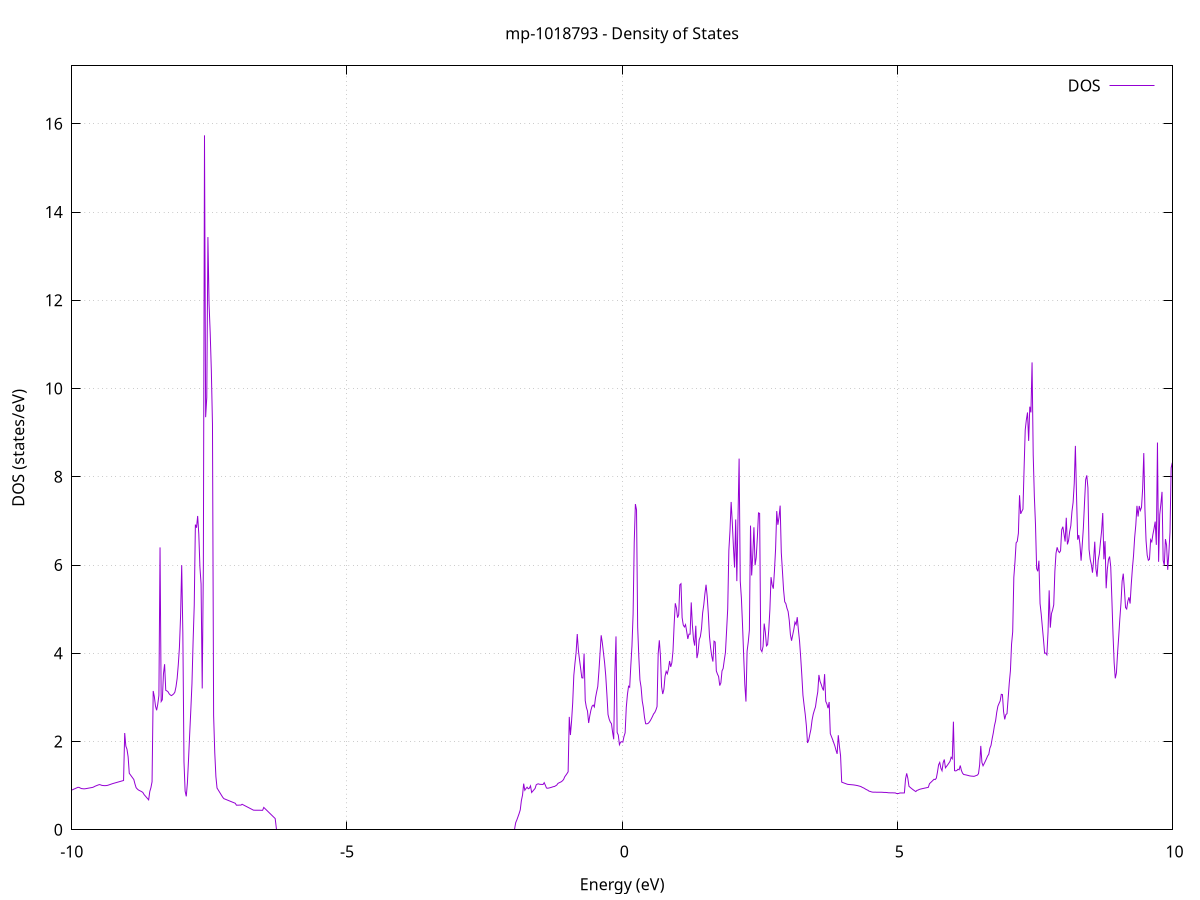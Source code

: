 set title 'mp-1018793 - Density of States'
set xlabel 'Energy (eV)'
set ylabel 'DOS (states/eV)'
set grid
set xrange [-10:10]
set yrange [0:17.313]
set xzeroaxis lt -1
set terminal png size 800,600
set output 'mp-1018793_dos_gnuplot.png'
plot '-' using 1:2 with lines title 'DOS'
-24.386400 0.000000
-24.365700 0.000000
-24.345000 0.000000
-24.324300 0.000000
-24.303500 0.000000
-24.282800 0.000000
-24.262100 0.000000
-24.241400 0.000000
-24.220700 0.000000
-24.200000 0.000000
-24.179300 0.000000
-24.158600 0.000000
-24.137800 0.000000
-24.117100 0.000000
-24.096400 0.000000
-24.075700 0.000000
-24.055000 0.000000
-24.034300 0.000000
-24.013600 0.000000
-23.992900 0.000000
-23.972100 0.000000
-23.951400 0.000000
-23.930700 0.000000
-23.910000 0.000000
-23.889300 0.000000
-23.868600 0.000000
-23.847900 0.000000
-23.827200 0.000000
-23.806400 0.000000
-23.785700 0.000000
-23.765000 0.000000
-23.744300 0.000000
-23.723600 0.000000
-23.702900 0.000000
-23.682200 0.000000
-23.661500 0.000000
-23.640700 0.000000
-23.620000 0.000000
-23.599300 0.000000
-23.578600 0.000000
-23.557900 0.000000
-23.537200 0.000000
-23.516500 0.000000
-23.495800 0.000000
-23.475000 0.000000
-23.454300 0.000000
-23.433600 0.000000
-23.412900 0.000000
-23.392200 0.000000
-23.371500 0.000000
-23.350800 0.000000
-23.330100 0.000000
-23.309300 0.000000
-23.288600 0.000000
-23.267900 0.000000
-23.247200 0.000000
-23.226500 0.000000
-23.205800 0.000000
-23.185100 0.000000
-23.164400 0.000000
-23.143600 0.000000
-23.122900 0.000000
-23.102200 0.000000
-23.081500 0.000000
-23.060800 0.000000
-23.040100 0.000000
-23.019400 0.000000
-22.998700 0.000000
-22.978000 0.000000
-22.957200 0.000000
-22.936500 0.000000
-22.915800 0.000000
-22.895100 0.000000
-22.874400 0.000000
-22.853700 0.000000
-22.833000 0.000000
-22.812300 0.000000
-22.791500 0.000000
-22.770800 0.000000
-22.750100 0.000000
-22.729400 0.000000
-22.708700 0.000000
-22.688000 0.000000
-22.667300 0.000000
-22.646600 0.000000
-22.625800 0.000000
-22.605100 0.000000
-22.584400 0.000000
-22.563700 0.000000
-22.543000 0.000000
-22.522300 0.000000
-22.501600 93.036800
-22.480900 114.263600
-22.460100 92.543000
-22.439400 213.676900
-22.418700 0.000000
-22.398000 0.000000
-22.377300 0.000000
-22.356600 0.000000
-22.335900 0.000000
-22.315200 0.000000
-22.294400 0.000000
-22.273700 0.000000
-22.253000 0.000000
-22.232300 0.000000
-22.211600 0.000000
-22.190900 0.000000
-22.170200 0.000000
-22.149500 0.000000
-22.128700 0.000000
-22.108000 0.000000
-22.087300 0.000000
-22.066600 0.000000
-22.045900 0.000000
-22.025200 0.000000
-22.004500 0.000000
-21.983800 0.000000
-21.963000 0.000000
-21.942300 0.000000
-21.921600 0.000000
-21.900900 0.000000
-21.880200 0.000000
-21.859500 0.000000
-21.838800 0.000000
-21.818100 0.000000
-21.797300 0.000000
-21.776600 0.000000
-21.755900 0.000000
-21.735200 0.000000
-21.714500 0.000000
-21.693800 0.000000
-21.673100 0.000000
-21.652400 0.000000
-21.631700 0.000000
-21.610900 0.000000
-21.590200 0.000000
-21.569500 0.000000
-21.548800 0.000000
-21.528100 0.000000
-21.507400 0.000000
-21.486700 0.000000
-21.466000 0.000000
-21.445200 0.000000
-21.424500 0.000000
-21.403800 0.000000
-21.383100 0.000000
-21.362400 0.000000
-21.341700 0.000000
-21.321000 0.000000
-21.300300 0.000000
-21.279500 0.000000
-21.258800 0.000000
-21.238100 0.000000
-21.217400 0.000000
-21.196700 0.000000
-21.176000 0.000000
-21.155300 0.000000
-21.134600 0.000000
-21.113800 0.000000
-21.093100 0.000000
-21.072400 0.000000
-21.051700 0.000000
-21.031000 0.000000
-21.010300 0.000000
-20.989600 0.000000
-20.968900 0.000000
-20.948100 0.000000
-20.927400 0.000000
-20.906700 0.000000
-20.886000 0.000000
-20.865300 0.000000
-20.844600 0.000000
-20.823900 0.000000
-20.803200 0.000000
-20.782400 0.000000
-20.761700 0.000000
-20.741000 0.000000
-20.720300 0.000000
-20.699600 0.000000
-20.678900 0.000000
-20.658200 0.000000
-20.637500 0.000000
-20.616700 0.000000
-20.596000 0.000000
-20.575300 0.000000
-20.554600 0.000000
-20.533900 0.000000
-20.513200 0.000000
-20.492500 0.000000
-20.471800 0.000000
-20.451000 0.000000
-20.430300 0.000000
-20.409600 0.000000
-20.388900 0.000000
-20.368200 0.000000
-20.347500 0.000000
-20.326800 0.000000
-20.306100 0.000000
-20.285400 0.000000
-20.264600 0.000000
-20.243900 0.000000
-20.223200 0.000000
-20.202500 0.000000
-20.181800 0.000000
-20.161100 0.000000
-20.140400 0.000000
-20.119700 0.000000
-20.098900 0.000000
-20.078200 0.000000
-20.057500 0.000000
-20.036800 0.000000
-20.016100 0.000000
-19.995400 0.000000
-19.974700 0.000000
-19.954000 0.000000
-19.933200 0.000000
-19.912500 0.000000
-19.891800 0.000000
-19.871100 0.000000
-19.850400 0.000000
-19.829700 0.000000
-19.809000 0.000000
-19.788300 0.000000
-19.767500 0.000000
-19.746800 0.000000
-19.726100 0.000000
-19.705400 0.000000
-19.684700 0.000000
-19.664000 0.000000
-19.643300 0.000000
-19.622600 0.000000
-19.601800 0.000000
-19.581100 0.000000
-19.560400 0.000000
-19.539700 0.000000
-19.519000 0.000000
-19.498300 0.000000
-19.477600 0.000000
-19.456900 0.000000
-19.436100 0.000000
-19.415400 0.000000
-19.394700 0.000000
-19.374000 0.000000
-19.353300 0.000000
-19.332600 0.000000
-19.311900 0.000000
-19.291200 0.000000
-19.270400 0.000000
-19.249700 0.000000
-19.229000 0.000000
-19.208300 0.000000
-19.187600 0.000000
-19.166900 0.000000
-19.146200 0.000000
-19.125500 0.000000
-19.104700 0.000000
-19.084000 0.000000
-19.063300 0.000000
-19.042600 0.000000
-19.021900 0.000000
-19.001200 0.000000
-18.980500 0.000000
-18.959800 0.000000
-18.939100 0.000000
-18.918300 0.000000
-18.897600 0.000000
-18.876900 0.000000
-18.856200 0.000000
-18.835500 0.000000
-18.814800 0.000000
-18.794100 0.000000
-18.773400 0.000000
-18.752600 0.000000
-18.731900 0.000000
-18.711200 0.000000
-18.690500 0.000000
-18.669800 0.000000
-18.649100 0.000000
-18.628400 0.000000
-18.607700 0.000000
-18.586900 0.000000
-18.566200 0.000000
-18.545500 0.000000
-18.524800 0.000000
-18.504100 0.000000
-18.483400 0.000000
-18.462700 0.000000
-18.442000 0.000000
-18.421200 0.000000
-18.400500 0.000000
-18.379800 0.000000
-18.359100 0.000000
-18.338400 0.000000
-18.317700 0.000000
-18.297000 0.000000
-18.276300 0.000000
-18.255500 0.000000
-18.234800 0.000000
-18.214100 0.000000
-18.193400 0.000000
-18.172700 0.000000
-18.152000 0.000000
-18.131300 0.000000
-18.110600 0.000000
-18.089800 0.000000
-18.069100 0.000000
-18.048400 0.000000
-18.027700 0.000000
-18.007000 0.000000
-17.986300 0.000000
-17.965600 0.000000
-17.944900 0.000000
-17.924100 0.000000
-17.903400 0.000000
-17.882700 0.000000
-17.862000 0.000000
-17.841300 0.000000
-17.820600 0.000000
-17.799900 0.000000
-17.779200 0.000000
-17.758500 0.000000
-17.737700 0.000000
-17.717000 0.000000
-17.696300 0.000000
-17.675600 0.000000
-17.654900 0.000000
-17.634200 0.000000
-17.613500 0.000000
-17.592800 0.000000
-17.572000 0.000000
-17.551300 0.000000
-17.530600 0.000000
-17.509900 0.000000
-17.489200 0.000000
-17.468500 0.000000
-17.447800 0.000000
-17.427100 0.000000
-17.406300 0.000000
-17.385600 0.000000
-17.364900 0.000000
-17.344200 0.000000
-17.323500 0.000000
-17.302800 0.000000
-17.282100 0.000000
-17.261400 0.000000
-17.240600 0.000000
-17.219900 0.000000
-17.199200 0.000000
-17.178500 0.000000
-17.157800 0.000000
-17.137100 0.000000
-17.116400 0.000000
-17.095700 0.000000
-17.074900 0.000000
-17.054200 0.000000
-17.033500 0.000000
-17.012800 0.000000
-16.992100 0.000000
-16.971400 0.000000
-16.950700 0.000000
-16.930000 0.000000
-16.909200 0.000000
-16.888500 0.000000
-16.867800 0.000000
-16.847100 0.000000
-16.826400 0.000000
-16.805700 0.000000
-16.785000 0.000000
-16.764300 0.000000
-16.743500 0.000000
-16.722800 0.000000
-16.702100 0.000000
-16.681400 0.000000
-16.660700 0.000000
-16.640000 0.000000
-16.619300 0.000000
-16.598600 0.000000
-16.577800 0.000000
-16.557100 0.000000
-16.536400 0.000000
-16.515700 0.000000
-16.495000 0.000000
-16.474300 0.000000
-16.453600 0.000000
-16.432900 0.000000
-16.412200 0.000000
-16.391400 0.000000
-16.370700 0.000000
-16.350000 0.000000
-16.329300 0.000000
-16.308600 0.000000
-16.287900 0.000000
-16.267200 0.000000
-16.246500 0.000000
-16.225700 0.000000
-16.205000 0.000000
-16.184300 0.000000
-16.163600 0.000000
-16.142900 0.000000
-16.122200 0.000000
-16.101500 0.000000
-16.080800 0.000000
-16.060000 0.000000
-16.039300 0.000000
-16.018600 0.000000
-15.997900 0.000000
-15.977200 0.000000
-15.956500 0.000000
-15.935800 0.000000
-15.915100 0.000000
-15.894300 0.000000
-15.873600 0.000000
-15.852900 0.000000
-15.832200 0.000000
-15.811500 0.000000
-15.790800 0.000000
-15.770100 0.000000
-15.749400 0.000000
-15.728600 0.000000
-15.707900 0.000000
-15.687200 0.000000
-15.666500 0.000000
-15.645800 0.000000
-15.625100 0.000000
-15.604400 0.000000
-15.583700 0.000000
-15.562900 0.000000
-15.542200 0.000000
-15.521500 0.000000
-15.500800 0.000000
-15.480100 0.000000
-15.459400 0.000000
-15.438700 0.000000
-15.418000 0.000000
-15.397200 0.000000
-15.376500 0.000000
-15.355800 0.000000
-15.335100 0.000000
-15.314400 0.000000
-15.293700 0.000000
-15.273000 0.000000
-15.252300 0.000000
-15.231500 0.000000
-15.210800 0.000000
-15.190100 0.000000
-15.169400 0.000000
-15.148700 0.000000
-15.128000 0.000000
-15.107300 0.000000
-15.086600 0.000000
-15.065900 0.000000
-15.045100 0.000000
-15.024400 0.000000
-15.003700 0.000000
-14.983000 0.000000
-14.962300 0.000000
-14.941600 0.000000
-14.920900 0.000000
-14.900200 0.000000
-14.879400 0.000000
-14.858700 0.000000
-14.838000 0.000000
-14.817300 0.000000
-14.796600 0.000000
-14.775900 0.000000
-14.755200 0.000000
-14.734500 0.000000
-14.713700 0.000000
-14.693000 0.000000
-14.672300 0.000000
-14.651600 0.000000
-14.630900 0.000000
-14.610200 0.000000
-14.589500 0.000000
-14.568800 0.000000
-14.548000 0.000000
-14.527300 0.000000
-14.506600 0.000000
-14.485900 0.000000
-14.465200 0.000000
-14.444500 0.000000
-14.423800 0.000000
-14.403100 0.000000
-14.382300 0.000000
-14.361600 0.000000
-14.340900 0.000000
-14.320200 0.000000
-14.299500 0.000000
-14.278800 0.000000
-14.258100 0.000000
-14.237400 0.000000
-14.216600 0.000000
-14.195900 0.000000
-14.175200 0.000000
-14.154500 0.000000
-14.133800 0.000000
-14.113100 0.000000
-14.092400 0.000000
-14.071700 0.000000
-14.050900 0.000000
-14.030200 0.000000
-14.009500 0.000000
-13.988800 0.000000
-13.968100 0.000000
-13.947400 0.000000
-13.926700 0.000000
-13.906000 0.000000
-13.885200 0.000000
-13.864500 0.000000
-13.843800 0.000000
-13.823100 0.000000
-13.802400 0.000000
-13.781700 0.000000
-13.761000 0.000000
-13.740300 0.000000
-13.719600 0.000000
-13.698800 0.000000
-13.678100 0.000000
-13.657400 0.000000
-13.636700 0.000000
-13.616000 0.000000
-13.595300 0.000000
-13.574600 0.000000
-13.553900 0.000000
-13.533100 0.000000
-13.512400 0.000000
-13.491700 0.000000
-13.471000 0.000000
-13.450300 0.000000
-13.429600 0.000000
-13.408900 0.000000
-13.388200 0.000000
-13.367400 0.000000
-13.346700 0.000000
-13.326000 0.000000
-13.305300 0.000000
-13.284600 0.000000
-13.263900 0.000000
-13.243200 0.000000
-13.222500 0.000000
-13.201700 0.000000
-13.181000 0.000000
-13.160300 0.000000
-13.139600 0.000000
-13.118900 0.000000
-13.098200 0.000000
-13.077500 0.000000
-13.056800 0.000000
-13.036000 0.000000
-13.015300 0.000000
-12.994600 0.000000
-12.973900 0.000000
-12.953200 0.000000
-12.932500 0.000000
-12.911800 0.000000
-12.891100 0.000000
-12.870300 0.000000
-12.849600 0.000000
-12.828900 0.000000
-12.808200 0.000000
-12.787500 0.000000
-12.766800 0.000000
-12.746100 0.000000
-12.725400 0.000000
-12.704600 0.000000
-12.683900 0.000000
-12.663200 0.000000
-12.642500 0.000000
-12.621800 0.000000
-12.601100 0.000000
-12.580400 0.000000
-12.559700 0.000000
-12.538900 0.000000
-12.518200 0.000000
-12.497500 0.000000
-12.476800 0.000000
-12.456100 0.000000
-12.435400 0.000000
-12.414700 0.000000
-12.394000 0.000000
-12.373300 0.000000
-12.352500 0.000000
-12.331800 0.000000
-12.311100 0.000000
-12.290400 0.000000
-12.269700 0.000000
-12.249000 0.000000
-12.228300 0.000000
-12.207600 0.000000
-12.186800 0.000000
-12.166100 0.000000
-12.145400 0.000000
-12.124700 0.000000
-12.104000 0.000000
-12.083300 0.000000
-12.062600 0.000000
-12.041900 0.000000
-12.021100 0.000000
-12.000400 0.000000
-11.979700 0.000000
-11.959000 0.000000
-11.938300 0.000000
-11.917600 0.000000
-11.896900 0.000000
-11.876200 0.000000
-11.855400 0.000000
-11.834700 0.000000
-11.814000 0.000000
-11.793300 0.000000
-11.772600 0.000000
-11.751900 0.000000
-11.731200 0.000000
-11.710500 0.000000
-11.689700 0.000000
-11.669000 0.000000
-11.648300 0.000000
-11.627600 0.000000
-11.606900 0.000000
-11.586200 0.000000
-11.565500 0.000000
-11.544800 0.000000
-11.524000 0.000000
-11.503300 0.000000
-11.482600 0.000000
-11.461900 0.000000
-11.441200 0.000000
-11.420500 0.000000
-11.399800 0.000000
-11.379100 0.000000
-11.358300 0.000000
-11.337600 0.000000
-11.316900 0.000000
-11.296200 0.000000
-11.275500 0.000000
-11.254800 0.000000
-11.234100 0.000000
-11.213400 0.000000
-11.192700 0.000000
-11.171900 0.000000
-11.151200 0.000000
-11.130500 0.000000
-11.109800 0.000000
-11.089100 0.000000
-11.068400 0.000000
-11.047700 0.000000
-11.027000 0.000000
-11.006200 0.000000
-10.985500 0.000000
-10.964800 0.000000
-10.944100 0.000000
-10.923400 0.000000
-10.902700 0.000000
-10.882000 0.000000
-10.861300 0.000000
-10.840500 0.000000
-10.819800 0.000000
-10.799100 0.000000
-10.778400 0.000000
-10.757700 0.000000
-10.737000 0.000000
-10.716300 0.000000
-10.695600 0.000000
-10.674800 0.000000
-10.654100 0.000000
-10.633400 0.000000
-10.612700 0.000000
-10.592000 0.000000
-10.571300 0.000000
-10.550600 0.000000
-10.529900 0.000000
-10.509100 0.000000
-10.488400 0.000000
-10.467700 0.363800
-10.447000 0.586500
-10.426300 0.687700
-10.405600 0.801500
-10.384900 0.915300
-10.364200 0.951000
-10.343400 0.920300
-10.322700 0.838900
-10.302000 0.839400
-10.281300 0.840000
-10.260600 0.844200
-10.239900 0.861000
-10.219200 0.890100
-10.198500 0.921600
-10.177700 0.953200
-10.157000 0.943000
-10.136300 0.916300
-10.115600 0.888500
-10.094900 0.879200
-10.074200 0.869800
-10.053500 0.871900
-10.032800 0.882100
-10.012000 0.893600
-9.991300 0.905000
-9.970600 0.916400
-9.949900 0.927800
-9.929200 0.939300
-9.908500 0.950700
-9.887800 0.962100
-9.867100 0.960100
-9.846400 0.946400
-9.825600 0.934100
-9.804900 0.931100
-9.784200 0.928200
-9.763500 0.928600
-9.742800 0.932700
-9.722100 0.937500
-9.701400 0.942200
-9.680700 0.947000
-9.659900 0.951700
-9.639200 0.956400
-9.618500 0.961200
-9.597800 0.973300
-9.577100 0.987200
-9.556400 0.997500
-9.535700 1.007800
-9.515000 1.018000
-9.494200 1.024300
-9.473500 1.015900
-9.452800 1.006400
-9.432100 1.003200
-9.411400 1.000400
-9.390700 1.000500
-9.370000 1.002700
-9.349300 1.007200
-9.328500 1.015600
-9.307800 1.024600
-9.287100 1.033600
-9.266400 1.042600
-9.245700 1.050700
-9.225000 1.058100
-9.204300 1.065500
-9.183600 1.072800
-9.162800 1.080200
-9.142100 1.087500
-9.121400 1.094900
-9.100700 1.102200
-9.080000 1.109600
-9.059300 1.117000
-9.038600 2.192800
-9.017900 1.896300
-8.997100 1.825000
-8.976400 1.652700
-8.955700 1.280800
-8.935000 1.245400
-8.914300 1.210000
-8.893600 1.174600
-8.872900 1.139200
-8.852200 1.038200
-8.831400 0.955100
-8.810700 0.925000
-8.790000 0.902200
-8.769300 0.889000
-8.748600 0.875800
-8.727900 0.862600
-8.707200 0.842800
-8.686500 0.797800
-8.665700 0.767900
-8.645000 0.738000
-8.624300 0.708200
-8.603600 0.678300
-8.582900 0.866200
-8.562200 0.954100
-8.541500 1.088900
-8.520800 3.145800
-8.500100 3.018500
-8.479300 2.803800
-8.458600 2.708600
-8.437900 2.846300
-8.417200 3.045100
-8.396500 6.399700
-8.375800 2.906900
-8.355100 2.947200
-8.334400 3.533200
-8.313600 3.752500
-8.292900 3.161400
-8.272200 3.147300
-8.251500 3.127800
-8.230800 3.081300
-8.210100 3.055400
-8.189400 3.040500
-8.168700 3.058800
-8.147900 3.080700
-8.127200 3.118900
-8.106500 3.241200
-8.085800 3.429600
-8.065100 3.739300
-8.044400 4.132500
-8.023700 4.830400
-8.003000 5.996700
-7.982200 4.460300
-7.961500 1.538100
-7.940800 0.875800
-7.920100 0.757300
-7.899400 1.061400
-7.878700 1.600300
-7.858000 2.162900
-7.837300 2.715100
-7.816500 3.312900
-7.795800 4.271700
-7.775100 5.085700
-7.754400 6.916000
-7.733700 6.846300
-7.713000 7.112400
-7.692300 6.700000
-7.671600 5.948300
-7.650800 5.570900
-7.630100 3.202800
-7.609400 5.982200
-7.588700 15.739100
-7.568000 9.350900
-7.547300 9.795700
-7.526600 13.433100
-7.505900 11.921600
-7.485100 11.260400
-7.464400 10.407700
-7.443700 9.184000
-7.423000 2.589400
-7.402300 1.751000
-7.381600 1.206700
-7.360900 0.945700
-7.340200 0.903800
-7.319400 0.861800
-7.298700 0.819900
-7.278000 0.777900
-7.257300 0.736000
-7.236600 0.705800
-7.215900 0.695200
-7.195200 0.684700
-7.174500 0.674100
-7.153800 0.663600
-7.133000 0.653100
-7.112300 0.642500
-7.091600 0.632000
-7.070900 0.621400
-7.050200 0.610900
-7.029500 0.600300
-7.008800 0.557100
-6.988100 0.557700
-6.967300 0.558400
-6.946600 0.559000
-6.925900 0.559600
-6.905200 0.577900
-6.884500 0.564500
-6.863800 0.551200
-6.843100 0.537800
-6.822400 0.524400
-6.801600 0.511000
-6.780900 0.497600
-6.760200 0.484200
-6.739500 0.470900
-6.718800 0.457500
-6.698100 0.444100
-6.677400 0.443500
-6.656700 0.443200
-6.635900 0.443000
-6.615200 0.442700
-6.594500 0.442500
-6.573800 0.442200
-6.553100 0.442000
-6.532400 0.441700
-6.511700 0.506900
-6.491000 0.481700
-6.470200 0.456500
-6.449500 0.431300
-6.428800 0.406000
-6.408100 0.380800
-6.387400 0.355600
-6.366700 0.330300
-6.346000 0.305100
-6.325300 0.279900
-6.304500 0.254600
-6.283800 0.000000
-6.263100 0.000000
-6.242400 0.000000
-6.221700 0.000000
-6.201000 0.000000
-6.180300 0.000000
-6.159600 0.000000
-6.138800 0.000000
-6.118100 0.000000
-6.097400 0.000000
-6.076700 0.000000
-6.056000 0.000000
-6.035300 0.000000
-6.014600 0.000000
-5.993900 0.000000
-5.973100 0.000000
-5.952400 0.000000
-5.931700 0.000000
-5.911000 0.000000
-5.890300 0.000000
-5.869600 0.000000
-5.848900 0.000000
-5.828200 0.000000
-5.807500 0.000000
-5.786700 0.000000
-5.766000 0.000000
-5.745300 0.000000
-5.724600 0.000000
-5.703900 0.000000
-5.683200 0.000000
-5.662500 0.000000
-5.641800 0.000000
-5.621000 0.000000
-5.600300 0.000000
-5.579600 0.000000
-5.558900 0.000000
-5.538200 0.000000
-5.517500 0.000000
-5.496800 0.000000
-5.476100 0.000000
-5.455300 0.000000
-5.434600 0.000000
-5.413900 0.000000
-5.393200 0.000000
-5.372500 0.000000
-5.351800 0.000000
-5.331100 0.000000
-5.310400 0.000000
-5.289600 0.000000
-5.268900 0.000000
-5.248200 0.000000
-5.227500 0.000000
-5.206800 0.000000
-5.186100 0.000000
-5.165400 0.000000
-5.144700 0.000000
-5.123900 0.000000
-5.103200 0.000000
-5.082500 0.000000
-5.061800 0.000000
-5.041100 0.000000
-5.020400 0.000000
-4.999700 0.000000
-4.979000 0.000000
-4.958200 0.000000
-4.937500 0.000000
-4.916800 0.000000
-4.896100 0.000000
-4.875400 0.000000
-4.854700 0.000000
-4.834000 0.000000
-4.813300 0.000000
-4.792500 0.000000
-4.771800 0.000000
-4.751100 0.000000
-4.730400 0.000000
-4.709700 0.000000
-4.689000 0.000000
-4.668300 0.000000
-4.647600 0.000000
-4.626900 0.000000
-4.606100 0.000000
-4.585400 0.000000
-4.564700 0.000000
-4.544000 0.000000
-4.523300 0.000000
-4.502600 0.000000
-4.481900 0.000000
-4.461200 0.000000
-4.440400 0.000000
-4.419700 0.000000
-4.399000 0.000000
-4.378300 0.000000
-4.357600 0.000000
-4.336900 0.000000
-4.316200 0.000000
-4.295500 0.000000
-4.274700 0.000000
-4.254000 0.000000
-4.233300 0.000000
-4.212600 0.000000
-4.191900 0.000000
-4.171200 0.000000
-4.150500 0.000000
-4.129800 0.000000
-4.109000 0.000000
-4.088300 0.000000
-4.067600 0.000000
-4.046900 0.000000
-4.026200 0.000000
-4.005500 0.000000
-3.984800 0.000000
-3.964100 0.000000
-3.943300 0.000000
-3.922600 0.000000
-3.901900 0.000000
-3.881200 0.000000
-3.860500 0.000000
-3.839800 0.000000
-3.819100 0.000000
-3.798400 0.000000
-3.777600 0.000000
-3.756900 0.000000
-3.736200 0.000000
-3.715500 0.000000
-3.694800 0.000000
-3.674100 0.000000
-3.653400 0.000000
-3.632700 0.000000
-3.611900 0.000000
-3.591200 0.000000
-3.570500 0.000000
-3.549800 0.000000
-3.529100 0.000000
-3.508400 0.000000
-3.487700 0.000000
-3.467000 0.000000
-3.446200 0.000000
-3.425500 0.000000
-3.404800 0.000000
-3.384100 0.000000
-3.363400 0.000000
-3.342700 0.000000
-3.322000 0.000000
-3.301300 0.000000
-3.280600 0.000000
-3.259800 0.000000
-3.239100 0.000000
-3.218400 0.000000
-3.197700 0.000000
-3.177000 0.000000
-3.156300 0.000000
-3.135600 0.000000
-3.114900 0.000000
-3.094100 0.000000
-3.073400 0.000000
-3.052700 0.000000
-3.032000 0.000000
-3.011300 0.000000
-2.990600 0.000000
-2.969900 0.000000
-2.949200 0.000000
-2.928400 0.000000
-2.907700 0.000000
-2.887000 0.000000
-2.866300 0.000000
-2.845600 0.000000
-2.824900 0.000000
-2.804200 0.000000
-2.783500 0.000000
-2.762700 0.000000
-2.742000 0.000000
-2.721300 0.000000
-2.700600 0.000000
-2.679900 0.000000
-2.659200 0.000000
-2.638500 0.000000
-2.617800 0.000000
-2.597000 0.000000
-2.576300 0.000000
-2.555600 0.000000
-2.534900 0.000000
-2.514200 0.000000
-2.493500 0.000000
-2.472800 0.000000
-2.452100 0.000000
-2.431300 0.000000
-2.410600 0.000000
-2.389900 0.000000
-2.369200 0.000000
-2.348500 0.000000
-2.327800 0.000000
-2.307100 0.000000
-2.286400 0.000000
-2.265600 0.000000
-2.244900 0.000000
-2.224200 0.000000
-2.203500 0.000000
-2.182800 0.000000
-2.162100 0.000000
-2.141400 0.000000
-2.120700 0.000000
-2.099900 0.000000
-2.079200 0.000000
-2.058500 0.000000
-2.037800 0.000000
-2.017100 0.000000
-1.996400 0.000000
-1.975700 0.000000
-1.955000 0.000000
-1.934300 0.160200
-1.913500 0.222500
-1.892800 0.293800
-1.872100 0.367000
-1.851400 0.450500
-1.830700 0.664100
-1.810000 0.785500
-1.789300 1.045500
-1.768600 0.895500
-1.747800 0.934300
-1.727100 0.965400
-1.706400 0.929200
-1.685700 0.942800
-1.665000 0.995200
-1.644300 0.845000
-1.623600 0.875400
-1.602900 0.905800
-1.582100 0.936200
-1.561400 1.018100
-1.540700 1.035800
-1.520000 1.040600
-1.499300 1.030800
-1.478600 1.029200
-1.457900 1.027800
-1.437200 1.026600
-1.416400 1.067700
-1.395700 1.010500
-1.375000 0.947400
-1.354300 0.941200
-1.333600 0.946000
-1.312900 0.952000
-1.292200 0.959500
-1.271500 0.968000
-1.250700 0.977300
-1.230000 0.980600
-1.209300 0.996400
-1.188600 1.012100
-1.167900 1.049000
-1.147200 1.064200
-1.126500 1.076000
-1.105800 1.088700
-1.085000 1.109700
-1.064300 1.138700
-1.043600 1.200100
-1.022900 1.235400
-1.002200 1.273200
-0.981500 1.314000
-0.960800 2.558000
-0.940100 2.147100
-0.919300 2.458300
-0.898600 2.874700
-0.877900 3.501100
-0.857200 3.774400
-0.836500 4.016100
-0.815800 4.435900
-0.795100 4.066900
-0.774400 3.851400
-0.753600 3.651300
-0.732900 3.445300
-0.712200 3.439400
-0.691500 3.994200
-0.670800 2.927700
-0.650100 2.774100
-0.629400 2.689500
-0.608700 2.420500
-0.588000 2.582500
-0.567200 2.711300
-0.546500 2.801000
-0.525800 2.826300
-0.505100 2.783600
-0.484400 2.988000
-0.463700 3.125000
-0.443000 3.245400
-0.422300 3.589300
-0.401500 4.008100
-0.380800 4.407900
-0.360100 4.236300
-0.339400 4.011000
-0.318700 3.784200
-0.298000 3.490700
-0.277300 3.074100
-0.256600 2.612100
-0.235800 2.507000
-0.215100 2.441100
-0.194400 2.404900
-0.173700 2.212600
-0.153000 2.051200
-0.132300 3.551900
-0.111600 4.383000
-0.090900 2.206600
-0.070100 2.147000
-0.049400 1.928400
-0.028700 1.986200
-0.008000 1.994900
0.012700 1.987100
0.033400 2.113700
0.054100 2.196600
0.074800 2.768400
0.095600 3.061400
0.116300 3.253600
0.137000 3.230400
0.157700 3.723000
0.178400 4.168400
0.199100 4.891200
0.219800 6.522000
0.240500 7.382000
0.261300 7.250100
0.282000 4.598100
0.302700 3.929300
0.323400 3.395800
0.344100 3.232800
0.364800 2.921700
0.385500 2.772300
0.406200 2.546400
0.427000 2.403500
0.447700 2.401000
0.468400 2.408100
0.489100 2.432900
0.509800 2.469800
0.530500 2.516900
0.551200 2.568900
0.571900 2.625800
0.592700 2.657300
0.613400 2.713700
0.634100 2.792700
0.654800 3.991000
0.675500 4.294800
0.696200 3.933200
0.716900 3.241200
0.737600 3.076800
0.758300 3.181000
0.779100 3.475400
0.799800 3.589600
0.820500 3.535800
0.841200 3.639700
0.861900 3.824600
0.882600 3.692700
0.903300 3.785600
0.924000 4.053200
0.944800 4.653700
0.965500 5.133200
0.986200 5.027300
1.006900 4.807500
1.027600 4.874000
1.048300 5.550100
1.069000 5.577000
1.089700 4.809100
1.110500 4.641100
1.131200 4.596900
1.151900 4.649100
1.172600 4.496700
1.193300 4.325100
1.214000 4.433000
1.234700 4.432900
1.255400 5.152400
1.276200 4.637900
1.296900 4.312900
1.317600 4.174300
1.338300 4.624000
1.359000 3.891100
1.379700 4.011800
1.400400 4.307700
1.421100 4.377600
1.441900 4.556500
1.462600 4.915500
1.483300 5.098700
1.504000 5.351500
1.524700 5.553800
1.545400 5.286300
1.566100 4.892200
1.586800 4.383300
1.607600 4.123300
1.628300 3.934400
1.649000 3.812700
1.669700 4.274600
1.690400 4.254500
1.711100 3.600500
1.731800 3.528400
1.752500 3.474000
1.773300 3.268000
1.794000 3.328700
1.814700 3.600700
1.835400 3.656500
1.856100 3.846600
1.876800 4.016500
1.897500 4.503700
1.918200 5.008700
1.939000 6.335600
1.959700 6.780400
1.980400 7.429400
2.001100 6.972100
2.021800 6.413800
2.042500 5.943400
2.063200 7.032200
2.083900 5.635600
2.104600 7.034500
2.125400 8.412900
2.146100 5.634100
2.166800 5.248500
2.187500 4.639200
2.208200 3.945100
2.228900 3.294100
2.249600 2.905400
2.270300 4.046500
2.291100 4.251400
2.311800 4.524700
2.332500 6.894100
2.353200 5.763400
2.373900 6.242700
2.394600 6.855800
2.415300 5.996000
2.436000 6.169600
2.456800 6.623300
2.477500 7.181600
2.498200 7.170200
2.518900 4.085300
2.539600 4.036600
2.560300 4.154700
2.581000 4.673600
2.601700 4.483100
2.622500 4.167600
2.643200 4.195800
2.663900 4.526500
2.684600 4.994000
2.705300 5.725200
2.726000 5.547900
2.746700 5.464700
2.767400 5.865900
2.788200 6.366000
2.808900 7.223000
2.829600 6.912500
2.850300 7.084800
2.871000 7.346200
2.891700 6.283600
2.912400 5.865700
2.933100 5.437400
2.953900 5.167300
2.974600 5.125700
2.995300 5.019400
3.016000 4.946000
3.036700 4.743000
3.057400 4.423300
3.078100 4.284800
3.098800 4.414400
3.119600 4.542200
3.140300 4.706800
3.161000 4.650800
3.181700 4.818700
3.202400 4.529600
3.223100 4.282200
3.243800 3.917700
3.264500 3.505400
3.285200 3.050300
3.306000 2.823900
3.326700 2.616200
3.347400 2.357600
3.368100 1.968800
3.388800 2.024900
3.409500 2.156200
3.430200 2.277400
3.450900 2.484300
3.471700 2.618400
3.492400 2.707500
3.513100 2.786300
3.533800 2.973900
3.554500 3.124700
3.575200 3.509200
3.595900 3.364200
3.616600 3.296900
3.637400 3.214800
3.658100 3.157800
3.678800 3.527700
3.699500 2.912000
3.720200 2.850900
3.740900 2.756500
3.761600 2.896000
3.782300 2.178800
3.803100 2.112000
3.823800 2.046900
3.844500 1.972700
3.865200 1.899600
3.885900 1.801700
3.906600 1.720300
3.927300 2.143100
3.948000 1.893100
3.968800 1.677300
3.989500 1.080200
4.010200 1.069600
4.030900 1.060000
4.051600 1.050400
4.072300 1.040700
4.093000 1.031100
4.113700 1.027100
4.134500 1.024800
4.155200 1.022500
4.175900 1.020100
4.196600 1.017800
4.217300 1.014300
4.238000 1.010100
4.258700 1.005400
4.279400 1.000400
4.300200 0.992900
4.320900 0.986100
4.341600 0.977400
4.362300 0.961400
4.383000 0.950600
4.403700 0.937200
4.424400 0.920000
4.445100 0.906900
4.465900 0.894300
4.486600 0.875100
4.507300 0.868800
4.528000 0.859800
4.548700 0.853300
4.569400 0.852700
4.590100 0.852200
4.610800 0.851700
4.631500 0.851100
4.652300 0.850600
4.673000 0.851000
4.693700 0.850700
4.714400 0.850300
4.735100 0.849000
4.755800 0.846700
4.776500 0.846900
4.797200 0.845200
4.818000 0.842900
4.838700 0.838400
4.859400 0.838000
4.880100 0.837500
4.900800 0.837100
4.921500 0.836600
4.942200 0.836100
4.962900 0.835600
4.983700 0.833300
5.004400 0.833300
5.025100 0.833400
5.045800 0.833500
5.066500 0.833700
5.087200 0.834000
5.107900 0.834600
5.128600 0.835600
5.149400 1.151300
5.170100 1.278300
5.190800 1.168700
5.211500 0.985400
5.232200 0.962500
5.252900 0.940800
5.273600 0.920200
5.294300 0.900900
5.315100 0.882700
5.335800 0.865700
5.356500 0.892000
5.377200 0.900300
5.397900 0.913800
5.418600 0.921900
5.439300 0.927900
5.460000 0.933800
5.480800 0.939600
5.501500 0.945200
5.522200 0.950900
5.542900 0.956600
5.563600 0.962400
5.584300 1.044500
5.605000 1.068900
5.625700 1.093800
5.646500 1.119100
5.667200 1.144900
5.687900 1.137900
5.708600 1.169500
5.729300 1.306100
5.750000 1.473400
5.770700 1.526100
5.791400 1.394600
5.812200 1.337400
5.832900 1.521100
5.853600 1.592600
5.874300 1.404700
5.895000 1.438000
5.915700 1.473300
5.936400 1.510800
5.957100 1.550400
5.977800 1.643500
5.998600 1.610000
6.019300 2.450400
6.040000 1.340000
6.060700 1.333700
6.081400 1.343800
6.102100 1.372300
6.122800 1.359500
6.143500 1.456700
6.164300 1.344500
6.185000 1.283400
6.205700 1.253000
6.226400 1.248400
6.247100 1.243000
6.267800 1.237000
6.288500 1.230300
6.309200 1.223000
6.330000 1.218500
6.350700 1.215600
6.371400 1.213500
6.392100 1.210800
6.412800 1.218900
6.433500 1.230100
6.454200 1.238500
6.474900 1.271300
6.495700 1.470000
6.516400 1.900500
6.537100 1.526200
6.557800 1.450100
6.578500 1.500100
6.599200 1.553700
6.619900 1.610900
6.640600 1.671900
6.661400 1.709800
6.682100 1.849300
6.702800 1.913700
6.723500 2.066000
6.744200 2.196500
6.764900 2.359600
6.785600 2.470500
6.806300 2.661400
6.827100 2.800100
6.847800 2.861900
6.868500 2.919200
6.889200 3.069800
6.909900 3.063900
6.930600 2.677900
6.951300 2.501800
6.972000 2.609200
6.992800 2.632100
7.013500 2.976400
7.034200 3.327100
7.054900 3.601100
7.075600 4.205600
7.096300 4.486300
7.117000 5.722600
7.137700 6.070200
7.158500 6.502500
7.179200 6.536100
7.199900 6.720600
7.220600 7.581100
7.241300 7.160100
7.262000 7.216500
7.282700 7.267000
7.303400 8.189500
7.324100 9.063400
7.344900 9.294300
7.365600 9.458400
7.386300 8.813300
7.407000 9.588400
7.427700 9.459300
7.448400 10.592800
7.469100 8.500500
7.489800 7.557700
7.510600 6.919400
7.531300 5.920500
7.552000 5.858300
7.572700 6.098700
7.593400 5.128500
7.614100 4.893700
7.634800 4.602300
7.655500 4.315700
7.676300 4.003000
7.697000 4.004900
7.717700 3.965400
7.738400 4.481100
7.759100 5.426800
7.779800 4.581600
7.800500 4.897400
7.821200 4.981000
7.842000 5.097600
7.862700 5.857500
7.883400 6.266300
7.904100 6.401500
7.924800 6.316100
7.945500 6.282600
7.966200 6.323600
7.986900 6.799000
8.007700 6.868500
8.028400 6.703700
8.049100 6.532500
8.069800 7.071500
8.090500 6.467900
8.111200 6.553900
8.131900 6.762400
8.152600 6.891600
8.173400 7.216500
8.194100 7.418200
8.214800 7.847100
8.235500 8.700700
8.256200 7.576100
8.276900 6.574600
8.297600 6.679600
8.318300 6.471300
8.339100 6.099000
8.359800 6.450500
8.380500 6.844400
8.401200 7.405500
8.421900 7.932400
8.442600 8.031800
8.463300 7.750900
8.484000 6.353700
8.504800 6.125600
8.525500 6.011200
8.546200 5.826500
8.566900 6.114400
8.587600 6.528900
8.608300 5.917000
8.629000 5.735500
8.649700 6.111400
8.670400 6.250100
8.691200 6.523700
8.711900 6.773000
8.732600 7.178700
8.753300 6.129900
8.774000 6.541200
8.794700 5.473400
8.815400 5.897100
8.836100 6.120000
8.856900 6.192900
8.877600 5.963300
8.898300 5.229700
8.919000 4.438600
8.939700 3.787800
8.960400 3.432400
8.981100 3.555100
9.001800 4.004200
9.022600 4.377300
9.043300 4.785500
9.064000 5.141100
9.084700 5.635400
9.105400 5.805000
9.126100 5.447700
9.146800 5.035500
9.167500 5.003700
9.188300 5.179200
9.209000 5.269100
9.229700 5.127000
9.250400 5.555200
9.271100 5.917200
9.291800 6.212100
9.312500 6.624800
9.333200 6.905900
9.354000 7.342100
9.374700 7.099500
9.395400 7.339100
9.416100 7.236700
9.436800 7.306000
9.457500 7.726000
9.478200 8.537900
9.498900 7.274300
9.519700 6.552500
9.540400 6.222000
9.561100 6.107600
9.581800 6.129900
9.602500 6.574400
9.623200 6.526000
9.643900 6.693400
9.664600 6.826400
9.685400 6.984800
9.706100 6.457100
9.726800 8.776300
9.747500 6.073500
9.768200 7.142700
9.788900 7.385300
9.809600 7.658500
9.830300 6.102700
9.851000 5.994500
9.871800 6.587600
9.892500 6.448500
9.913200 5.892000
9.933900 6.270600
9.954600 6.747200
9.975300 8.204000
9.996000 8.319800
10.016700 7.492100
10.037500 6.439600
10.058200 6.037900
10.078900 5.260900
10.099600 4.989600
10.120300 4.782700
10.141000 4.295100
10.161700 3.978300
10.182400 3.794300
10.203200 3.875400
10.223900 5.570000
10.244600 6.377700
10.265300 4.273100
10.286000 3.521100
10.306700 3.495300
10.327400 3.614600
10.348100 3.800100
10.368900 4.124100
10.389600 4.063900
10.410300 4.149600
10.431000 4.284600
10.451700 4.958800
10.472400 6.665300
10.493100 4.478600
10.513800 5.743600
10.534600 4.582100
10.555300 3.510400
10.576000 2.803800
10.596700 2.454700
10.617400 2.246100
10.638100 1.969100
10.658800 1.944200
10.679500 1.924900
10.700300 1.923200
10.721000 1.913600
10.741700 2.112200
10.762400 2.121000
10.783100 2.134700
10.803800 2.143500
10.824500 1.845100
10.845200 1.772600
10.866000 1.700500
10.886700 1.641400
10.907400 1.620600
10.928100 1.598400
10.948800 1.605800
10.969500 1.587700
10.990200 1.568700
11.010900 1.499700
11.031700 1.418900
11.052400 1.401200
11.073100 1.377200
11.093800 1.383700
11.114500 1.358200
11.135200 1.298000
11.155900 1.225400
11.176600 1.250400
11.197300 1.202800
11.218100 1.200300
11.238800 1.204800
11.259500 1.216300
11.280200 1.226400
11.300900 1.209300
11.321600 1.257700
11.342300 1.307300
11.363000 1.348900
11.383800 1.538700
11.404500 1.583600
11.425200 1.654900
11.445900 1.613600
11.466600 1.900300
11.487300 2.085600
11.508000 2.231600
11.528700 2.312100
11.549500 2.430000
11.570200 2.510700
11.590900 2.553000
11.611600 2.785000
11.632300 3.169100
11.653000 3.394500
11.673700 3.288300
11.694400 3.482700
11.715200 3.875100
11.735900 4.338200
11.756600 4.626400
11.777300 4.192100
11.798000 3.931700
11.818700 3.850100
11.839400 3.674900
11.860100 3.445900
11.880900 3.150000
11.901600 2.901400
11.922300 2.426800
11.943000 2.096200
11.963700 1.839800
11.984400 1.676000
12.005100 1.686500
12.025800 2.145800
12.046600 6.119900
12.067300 2.700300
12.088000 2.913200
12.108700 3.136900
12.129400 3.402000
12.150100 4.322800
12.170800 4.426500
12.191500 4.639800
12.212300 4.538300
12.233000 4.467000
12.253700 4.178700
12.274400 3.902800
12.295100 3.534200
12.315800 3.381400
12.336500 3.258700
12.357200 3.250400
12.378000 3.319000
12.398700 3.351200
12.419400 2.523400
12.440100 2.459500
12.460800 2.398600
12.481500 2.433400
12.502200 2.551300
12.522900 2.675000
12.543600 2.648100
12.564400 2.589800
12.585100 2.555000
12.605800 2.546900
12.626500 2.442000
12.647200 2.307300
12.667900 2.307200
12.688600 2.331700
12.709300 2.357100
12.730100 2.459000
12.750800 2.499500
12.771500 2.574700
12.792200 2.678900
12.812900 3.023000
12.833600 3.385600
12.854300 3.641200
12.875000 3.814600
12.895800 3.575500
12.916500 3.675700
12.937200 2.939900
12.957900 2.864500
12.978600 2.833600
12.999300 3.861800
13.020000 2.411200
13.040700 2.804700
13.061500 3.027900
13.082200 3.092700
13.102900 3.141200
13.123600 3.263500
13.144300 3.398700
13.165000 3.638700
13.185700 3.911700
13.206400 4.074600
13.227200 4.591600
13.247900 5.327000
13.268600 5.913700
13.289300 5.360600
13.310000 4.990800
13.330700 4.848200
13.351400 5.070600
13.372100 4.939600
13.392900 4.237800
13.413600 4.052100
13.434300 4.195400
13.455000 4.273800
13.475700 4.910400
13.496400 4.808500
13.517100 4.525100
13.537800 4.316700
13.558600 4.059100
13.579300 3.915400
13.600000 3.741700
13.620700 3.117400
13.641400 2.891200
13.662100 2.815800
13.682800 2.837200
13.703500 3.059100
13.724300 3.241400
13.745000 3.470100
13.765700 3.843600
13.786400 4.378100
13.807100 4.957600
13.827800 5.004000
13.848500 5.244300
13.869200 5.167500
13.889900 5.238700
13.910700 4.870600
13.931400 4.784700
13.952100 4.365300
13.972800 4.309800
13.993500 4.360100
14.014200 4.222600
14.034900 4.181900
14.055600 4.042900
14.076400 3.884300
14.097100 3.763400
14.117800 3.650900
14.138500 3.538200
14.159200 3.439100
14.179900 3.291400
14.200600 3.198000
14.221300 3.000600
14.242100 2.873500
14.262800 2.821400
14.283500 2.808300
14.304200 2.759100
14.324900 2.722400
14.345600 2.756200
14.366300 2.813400
14.387000 2.916900
14.407800 3.169600
14.428500 3.300300
14.449200 3.340700
14.469900 3.354600
14.490600 3.360000
14.511300 3.415300
14.532000 3.388600
14.552700 3.267000
14.573500 3.280400
14.594200 3.251300
14.614900 3.166800
14.635600 3.093000
14.656300 3.029900
14.677000 2.920000
14.697700 2.746400
14.718400 2.629300
14.739200 2.569700
14.759900 2.414200
14.780600 2.259800
14.801300 2.071800
14.822000 1.854900
14.842700 1.727300
14.863400 1.597800
14.884100 1.481300
14.904900 1.283300
14.925600 1.123800
14.946300 0.897300
14.967000 0.739700
14.987700 0.592200
15.008400 0.504100
15.029100 0.292400
15.049800 0.193600
15.070600 0.120600
15.091300 0.055000
15.112000 0.020400
15.132700 0.007200
15.153400 0.000100
15.174100 0.000000
15.194800 0.000000
15.215500 0.000000
15.236200 0.000000
15.257000 0.000000
15.277700 0.000000
15.298400 0.000000
15.319100 0.000000
15.339800 0.000000
15.360500 0.000000
15.381200 0.000000
15.401900 0.000000
15.422700 0.000000
15.443400 0.000000
15.464100 0.000000
15.484800 0.000000
15.505500 0.000000
15.526200 0.000000
15.546900 0.000000
15.567600 0.000000
15.588400 0.000000
15.609100 0.000000
15.629800 0.000000
15.650500 0.000000
15.671200 0.000000
15.691900 0.000000
15.712600 0.000000
15.733300 0.000000
15.754100 0.000000
15.774800 0.000000
15.795500 0.000000
15.816200 0.000000
15.836900 0.000000
15.857600 0.000000
15.878300 0.000000
15.899000 0.000000
15.919800 0.000000
15.940500 0.000000
15.961200 0.000000
15.981900 0.000000
16.002600 0.000000
16.023300 0.000000
16.044000 0.000000
16.064700 0.000000
16.085500 0.000000
16.106200 0.000000
16.126900 0.000000
16.147600 0.000000
16.168300 0.000000
16.189000 0.000000
16.209700 0.000000
16.230400 0.000000
16.251200 0.000000
16.271900 0.000000
16.292600 0.000000
16.313300 0.000000
16.334000 0.000000
16.354700 0.000000
16.375400 0.000000
16.396100 0.000000
16.416800 0.000000
16.437600 0.000000
16.458300 0.000000
16.479000 0.000000
16.499700 0.000000
16.520400 0.000000
16.541100 0.000000
16.561800 0.000000
16.582500 0.000000
16.603300 0.000000
16.624000 0.000000
16.644700 0.000000
16.665400 0.000000
16.686100 0.000000
16.706800 0.000000
16.727500 0.000000
16.748200 0.000000
16.769000 0.000000
16.789700 0.000000
16.810400 0.000000
16.831100 0.000000
16.851800 0.000000
16.872500 0.000000
16.893200 0.000000
16.913900 0.000000
16.934700 0.000000
16.955400 0.000000
16.976100 0.000000
16.996800 0.000000
17.017500 0.000000
17.038200 0.000000
e
